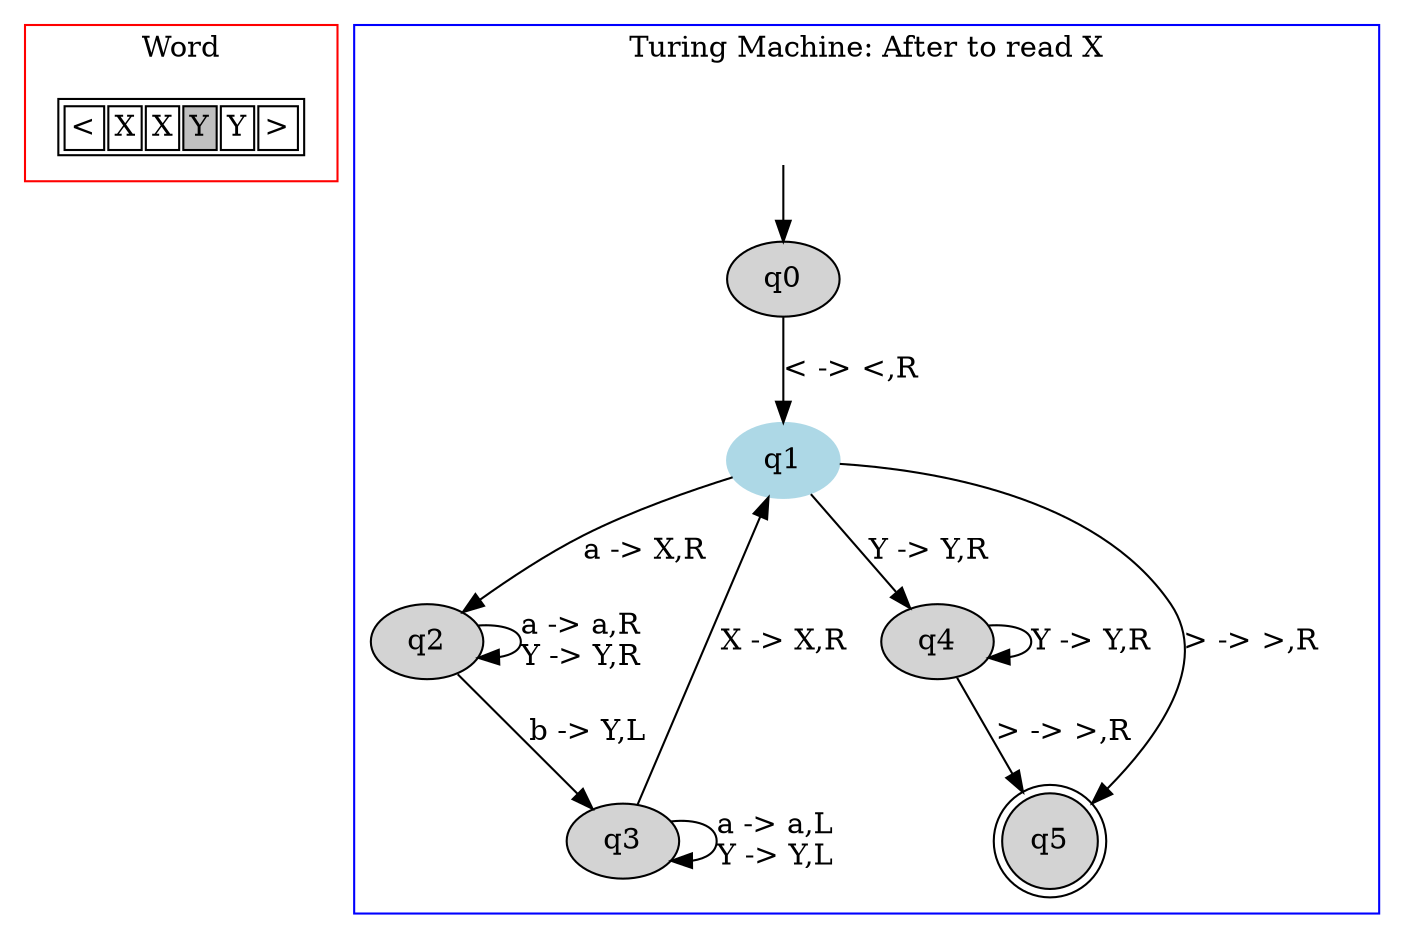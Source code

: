 digraph G {
	subgraph cluster_0 {
		node [shape=plaintext];

struct1 [label=<<TABLE>
<TR>
<TD><FONT>&lt;</FONT></TD>
<TD><FONT>X</FONT></TD>
<TD><FONT>X</FONT></TD>
<TD BGCOLOR="gray"><FONT>Y</FONT></TD>
<TD><FONT>Y</FONT></TD>
<TD><FONT>&gt;</FONT></TD>
</TR>
</TABLE>>];
label = "Word";
color=red;
}
	subgraph cluster_1 {
		node [style=filled];
		label = "Turing Machine: After to read X"
		color=blue;

		q0;
		q1 [color="lightblue"];
		q2;
		q3;
		q4;
		q5 [shape="doublecircle"];
		q0->q1[label="< -> <,R"];
		q1->q2[label="a -> X,R"];
		q1->q4[label="Y -> Y,R"];
		q1->q5[label="> -> >,R"];
		q2->q2[label="a -> a,R
Y -> Y,R"];
		q2->q3[label="b -> Y,L"];
		q3->q1[label="X -> X,R"];
		q3->q3[label="a -> a,L
Y -> Y,L"];
		q4->q4[label="Y -> Y,R"];
		q4->q5[label="> -> >,R"];
x [color=white, label=""];		x->q0	}

}